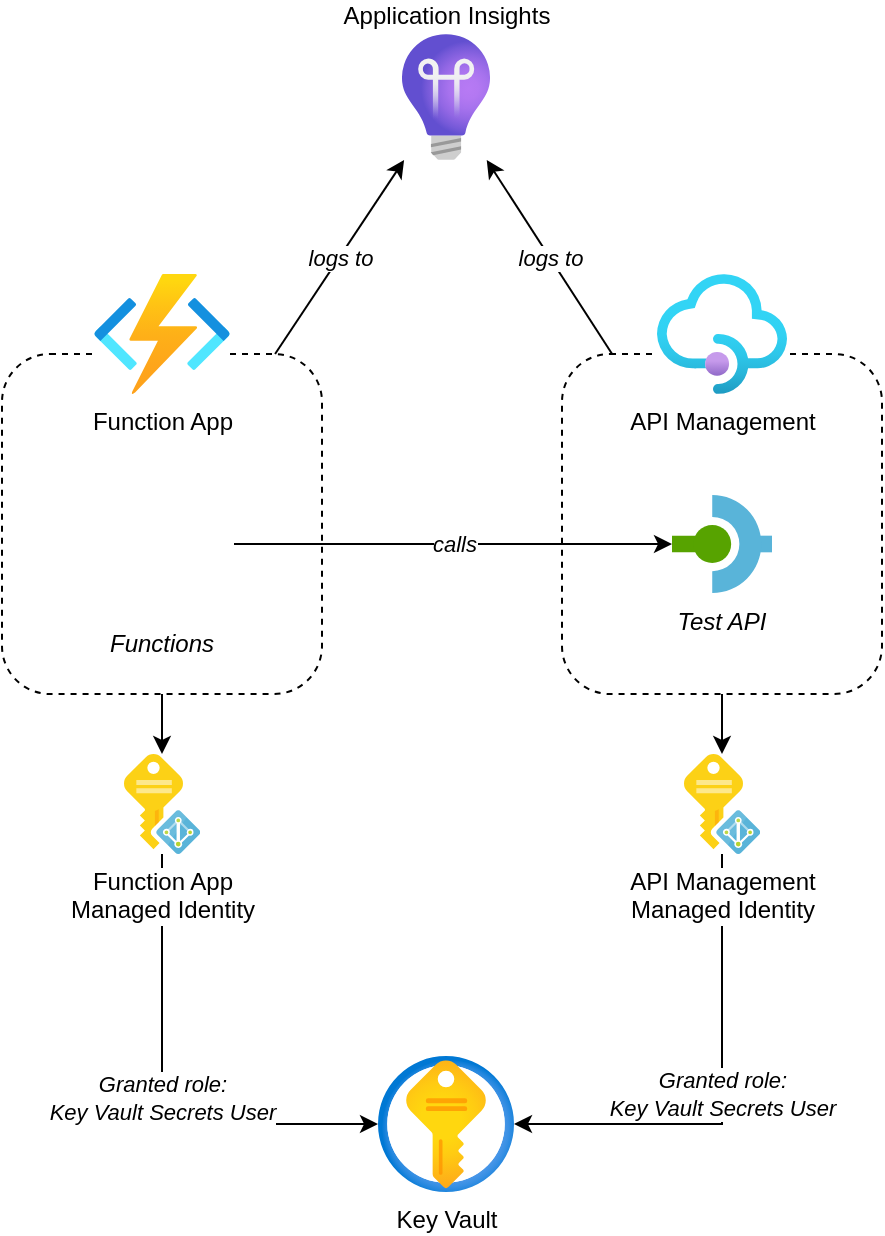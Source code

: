 <mxfile version="24.2.5" type="device">
  <diagram name="Page-1" id="TLPtuCNs7ykybdBzxtyQ">
    <mxGraphModel dx="1050" dy="621" grid="1" gridSize="10" guides="1" tooltips="1" connect="1" arrows="1" fold="1" page="1" pageScale="1" pageWidth="827" pageHeight="1169" math="0" shadow="0">
      <root>
        <mxCell id="0" />
        <mxCell id="1" parent="0" />
        <mxCell id="ZptklFR3sbPgUG_MG5CR-15" style="edgeStyle=orthogonalEdgeStyle;rounded=0;orthogonalLoop=1;jettySize=auto;html=1;" edge="1" parent="1" source="ZptklFR3sbPgUG_MG5CR-14" target="ZptklFR3sbPgUG_MG5CR-10">
          <mxGeometry relative="1" as="geometry" />
        </mxCell>
        <mxCell id="ZptklFR3sbPgUG_MG5CR-14" value="" style="rounded=1;whiteSpace=wrap;html=1;dashed=1;" vertex="1" parent="1">
          <mxGeometry x="80" y="200" width="160" height="170" as="geometry" />
        </mxCell>
        <mxCell id="ZptklFR3sbPgUG_MG5CR-8" style="edgeStyle=orthogonalEdgeStyle;rounded=0;orthogonalLoop=1;jettySize=auto;html=1;" edge="1" parent="1" source="ZptklFR3sbPgUG_MG5CR-5" target="ZptklFR3sbPgUG_MG5CR-7">
          <mxGeometry relative="1" as="geometry">
            <mxPoint x="440" y="450" as="targetPoint" />
          </mxGeometry>
        </mxCell>
        <mxCell id="ZptklFR3sbPgUG_MG5CR-12" value="logs to" style="rounded=0;orthogonalLoop=1;jettySize=auto;html=1;fontStyle=2" edge="1" parent="1" source="ZptklFR3sbPgUG_MG5CR-5" target="ZptklFR3sbPgUG_MG5CR-6">
          <mxGeometry relative="1" as="geometry" />
        </mxCell>
        <mxCell id="ZptklFR3sbPgUG_MG5CR-5" value="" style="rounded=1;whiteSpace=wrap;html=1;dashed=1;" vertex="1" parent="1">
          <mxGeometry x="360" y="200" width="160" height="170" as="geometry" />
        </mxCell>
        <mxCell id="ZptklFR3sbPgUG_MG5CR-1" value="API Management" style="image;aspect=fixed;html=1;points=[];align=center;fontSize=12;image=img/lib/azure2/app_services/API_Management_Services.svg;imageBackground=default;" vertex="1" parent="1">
          <mxGeometry x="407.5" y="160" width="65" height="60" as="geometry" />
        </mxCell>
        <mxCell id="ZptklFR3sbPgUG_MG5CR-2" value="Key Vault" style="image;aspect=fixed;html=1;points=[];align=center;fontSize=12;image=img/lib/azure2/security/Key_Vaults.svg;" vertex="1" parent="1">
          <mxGeometry x="268" y="551" width="68" height="68" as="geometry" />
        </mxCell>
        <mxCell id="ZptklFR3sbPgUG_MG5CR-13" value="&lt;i&gt;logs to&lt;/i&gt;" style="rounded=0;orthogonalLoop=1;jettySize=auto;html=1;" edge="1" parent="1" source="ZptklFR3sbPgUG_MG5CR-14" target="ZptklFR3sbPgUG_MG5CR-6">
          <mxGeometry relative="1" as="geometry" />
        </mxCell>
        <mxCell id="ZptklFR3sbPgUG_MG5CR-3" value="Function App" style="image;aspect=fixed;html=1;points=[];align=center;fontSize=12;image=img/lib/azure2/compute/Function_Apps.svg;imageBackground=default;" vertex="1" parent="1">
          <mxGeometry x="126" y="160" width="68" height="60" as="geometry" />
        </mxCell>
        <mxCell id="ZptklFR3sbPgUG_MG5CR-4" value="Test API" style="shape=image;verticalLabelPosition=bottom;labelBackgroundColor=default;verticalAlign=top;aspect=fixed;imageAspect=0;image=data:image/svg+xml,PHN2ZyB4bWxucz0iaHR0cDovL3d3dy53My5vcmcvMjAwMC9zdmciIHZpZXdCb3g9IjAgMCA1MCA1MCI+JiN4YTsgICAgPHBhdGggZmlsbD0iIzU3YTMwMCIgZD0iTTAgMjAuODRoMTkuNTV2OC4zMkgweiIvPiYjeGE7ICAgIDxwYXRoIGZpbGw9IiM1OWI0ZDkiIGQ9Ik00MS42OCAyMC44NGgxMC4yNnY4LjMySDQxLjY4eiIvPiYjeGE7ICAgIDxjaXJjbGUgZmlsbD0iIzU3YTMwMCIgcj0iOS40NiIgY3k9IjI1IiBjeD0iMjAuMTIiLz4mI3hhOyAgICA8cGF0aCBmaWxsPSIjNTliNGQ5IiBkPSJNMjAuMTIuNDh2MTAuOTZhMSAxIDAgMCAxIDAgMjcuMTR2MTAuOTZhMSAxIDAgMCAwIDAtNDkuMDVaIi8+JiN4YTs8L3N2Zz4=;fontStyle=2" vertex="1" parent="1">
          <mxGeometry x="415" y="270" width="50" height="50" as="geometry" />
        </mxCell>
        <mxCell id="ZptklFR3sbPgUG_MG5CR-6" value="Application Insights" style="image;aspect=fixed;html=1;points=[];align=center;fontSize=12;image=img/lib/azure2/devops/Application_Insights.svg;labelPosition=center;verticalLabelPosition=top;verticalAlign=bottom;" vertex="1" parent="1">
          <mxGeometry x="280" y="40" width="44" height="63" as="geometry" />
        </mxCell>
        <mxCell id="ZptklFR3sbPgUG_MG5CR-9" value="Granted role:&lt;div&gt;Key Vault Secrets User&lt;br&gt;&lt;/div&gt;" style="edgeStyle=orthogonalEdgeStyle;rounded=0;orthogonalLoop=1;jettySize=auto;html=1;fontStyle=2" edge="1" parent="1" source="ZptklFR3sbPgUG_MG5CR-7" target="ZptklFR3sbPgUG_MG5CR-2">
          <mxGeometry relative="1" as="geometry">
            <Array as="points">
              <mxPoint x="440" y="585" />
            </Array>
          </mxGeometry>
        </mxCell>
        <mxCell id="ZptklFR3sbPgUG_MG5CR-7" value="API Management&lt;div&gt;Managed Identity&lt;/div&gt;" style="image;sketch=0;aspect=fixed;html=1;points=[];align=center;fontSize=12;image=img/lib/mscae/Managed_Identities.svg;" vertex="1" parent="1">
          <mxGeometry x="421" y="400" width="38" height="50" as="geometry" />
        </mxCell>
        <mxCell id="ZptklFR3sbPgUG_MG5CR-11" value="&lt;span style=&quot;font-style: italic;&quot;&gt;Granted role:&lt;/span&gt;&lt;div style=&quot;font-style: italic;&quot;&gt;Key Vault Secrets User&lt;/div&gt;" style="edgeStyle=orthogonalEdgeStyle;rounded=0;orthogonalLoop=1;jettySize=auto;html=1;" edge="1" parent="1" source="ZptklFR3sbPgUG_MG5CR-10" target="ZptklFR3sbPgUG_MG5CR-2">
          <mxGeometry relative="1" as="geometry">
            <Array as="points">
              <mxPoint x="160" y="585" />
            </Array>
          </mxGeometry>
        </mxCell>
        <mxCell id="ZptklFR3sbPgUG_MG5CR-10" value="Function App&lt;div&gt;Managed Identity&lt;/div&gt;" style="image;sketch=0;aspect=fixed;html=1;points=[];align=center;fontSize=12;image=img/lib/mscae/Managed_Identities.svg;" vertex="1" parent="1">
          <mxGeometry x="141" y="400" width="38" height="50" as="geometry" />
        </mxCell>
        <mxCell id="ZptklFR3sbPgUG_MG5CR-17" value="Functions" style="shape=image;verticalLabelPosition=bottom;labelBackgroundColor=default;verticalAlign=top;aspect=fixed;imageAspect=0;image=https://learn.microsoft.com/en-us/dotnet/media/logo_csharp.png;fontStyle=2" vertex="1" parent="1">
          <mxGeometry x="124" y="259" width="72" height="72" as="geometry" />
        </mxCell>
        <mxCell id="ZptklFR3sbPgUG_MG5CR-16" value="calls" style="edgeStyle=orthogonalEdgeStyle;rounded=0;orthogonalLoop=1;jettySize=auto;html=1;fontStyle=2" edge="1" parent="1" source="ZptklFR3sbPgUG_MG5CR-17" target="ZptklFR3sbPgUG_MG5CR-4">
          <mxGeometry relative="1" as="geometry">
            <Array as="points" />
          </mxGeometry>
        </mxCell>
      </root>
    </mxGraphModel>
  </diagram>
</mxfile>
